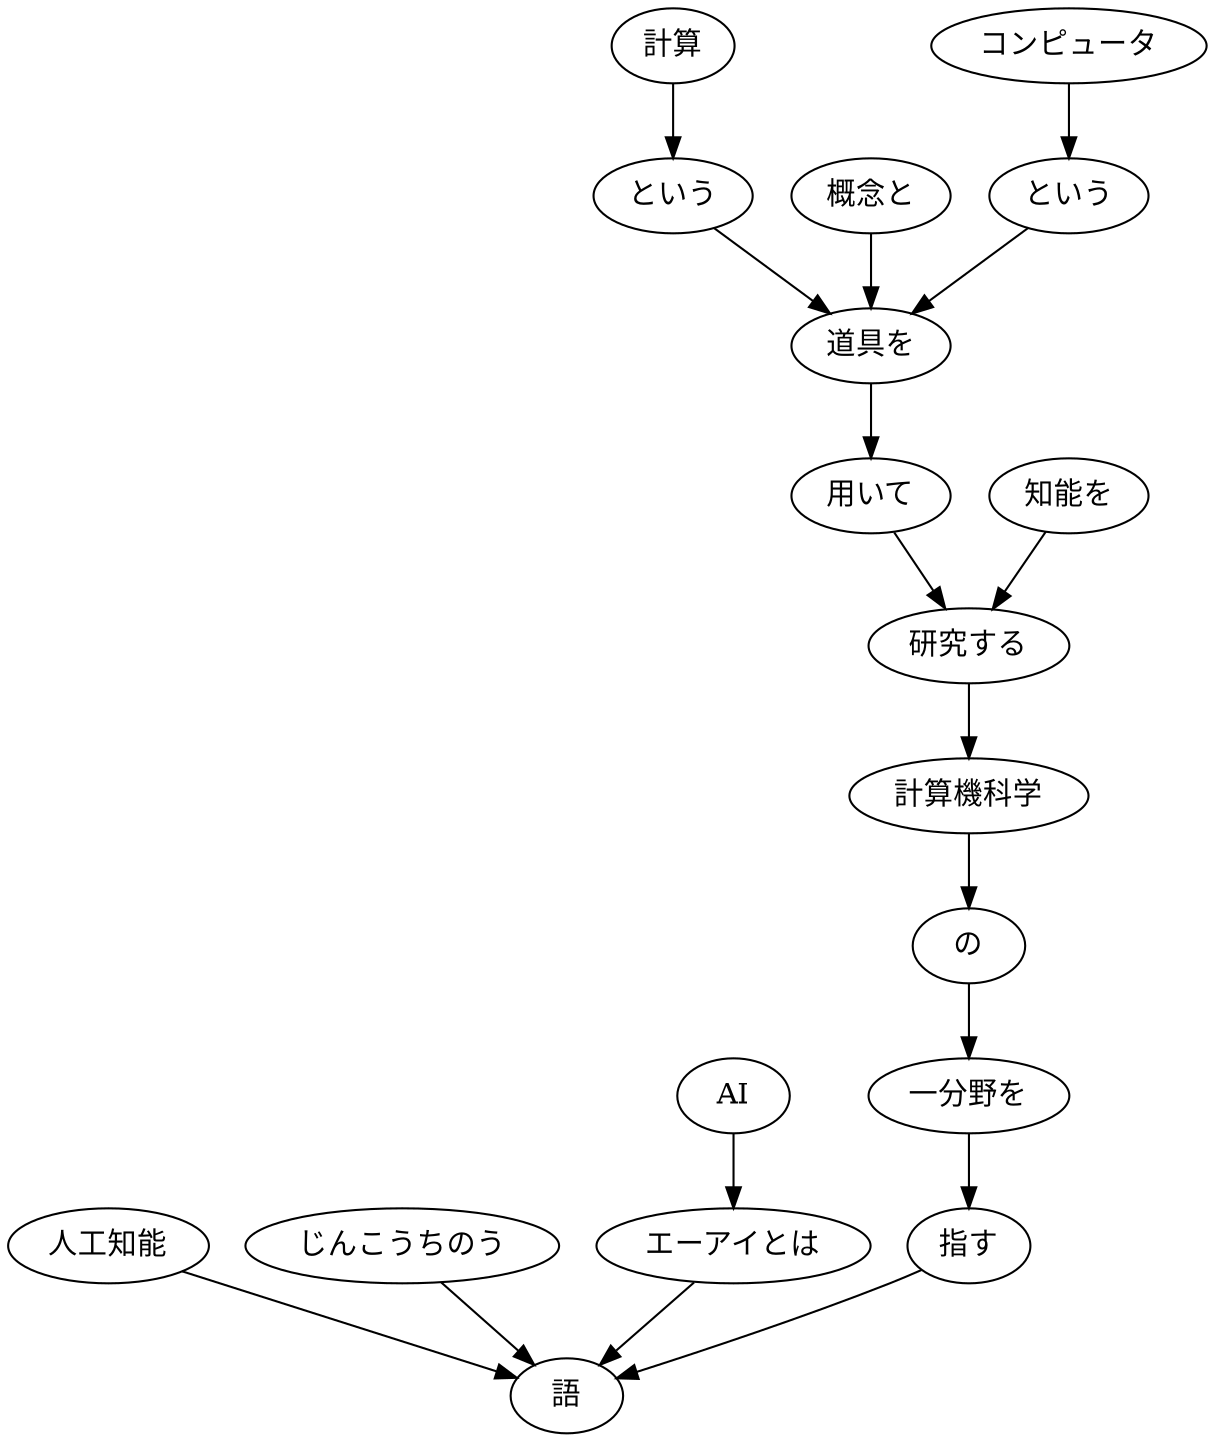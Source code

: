digraph {
	0 [label="人工知能"]
	17 [label="語"]
	0 -> 17
	1 [label="じんこうちのう"]
	17 [label="語"]
	1 -> 17
	2 [label=AI]
	3 [label="エーアイとは"]
	2 -> 3
	3 [label="エーアイとは"]
	17 [label="語"]
	3 -> 17
	4 [label="計算"]
	5 [label="という"]
	4 -> 5
	5 [label="という"]
	9 [label="道具を"]
	5 -> 9
	6 [label="概念と"]
	9 [label="道具を"]
	6 -> 9
	7 [label="コンピュータ"]
	8 [label="という"]
	7 -> 8
	8 [label="という"]
	9 [label="道具を"]
	8 -> 9
	9 [label="道具を"]
	10 [label="用いて"]
	9 -> 10
	10 [label="用いて"]
	12 [label="研究する"]
	10 -> 12
	11 [label="知能を"]
	12 [label="研究する"]
	11 -> 12
	12 [label="研究する"]
	13 [label="計算機科学"]
	12 -> 13
	13 [label="計算機科学"]
	14 [label="の"]
	13 -> 14
	14 [label="の"]
	15 [label="一分野を"]
	14 -> 15
	15 [label="一分野を"]
	16 [label="指す"]
	15 -> 16
	16 [label="指す"]
	17 [label="語"]
	16 -> 17
}
